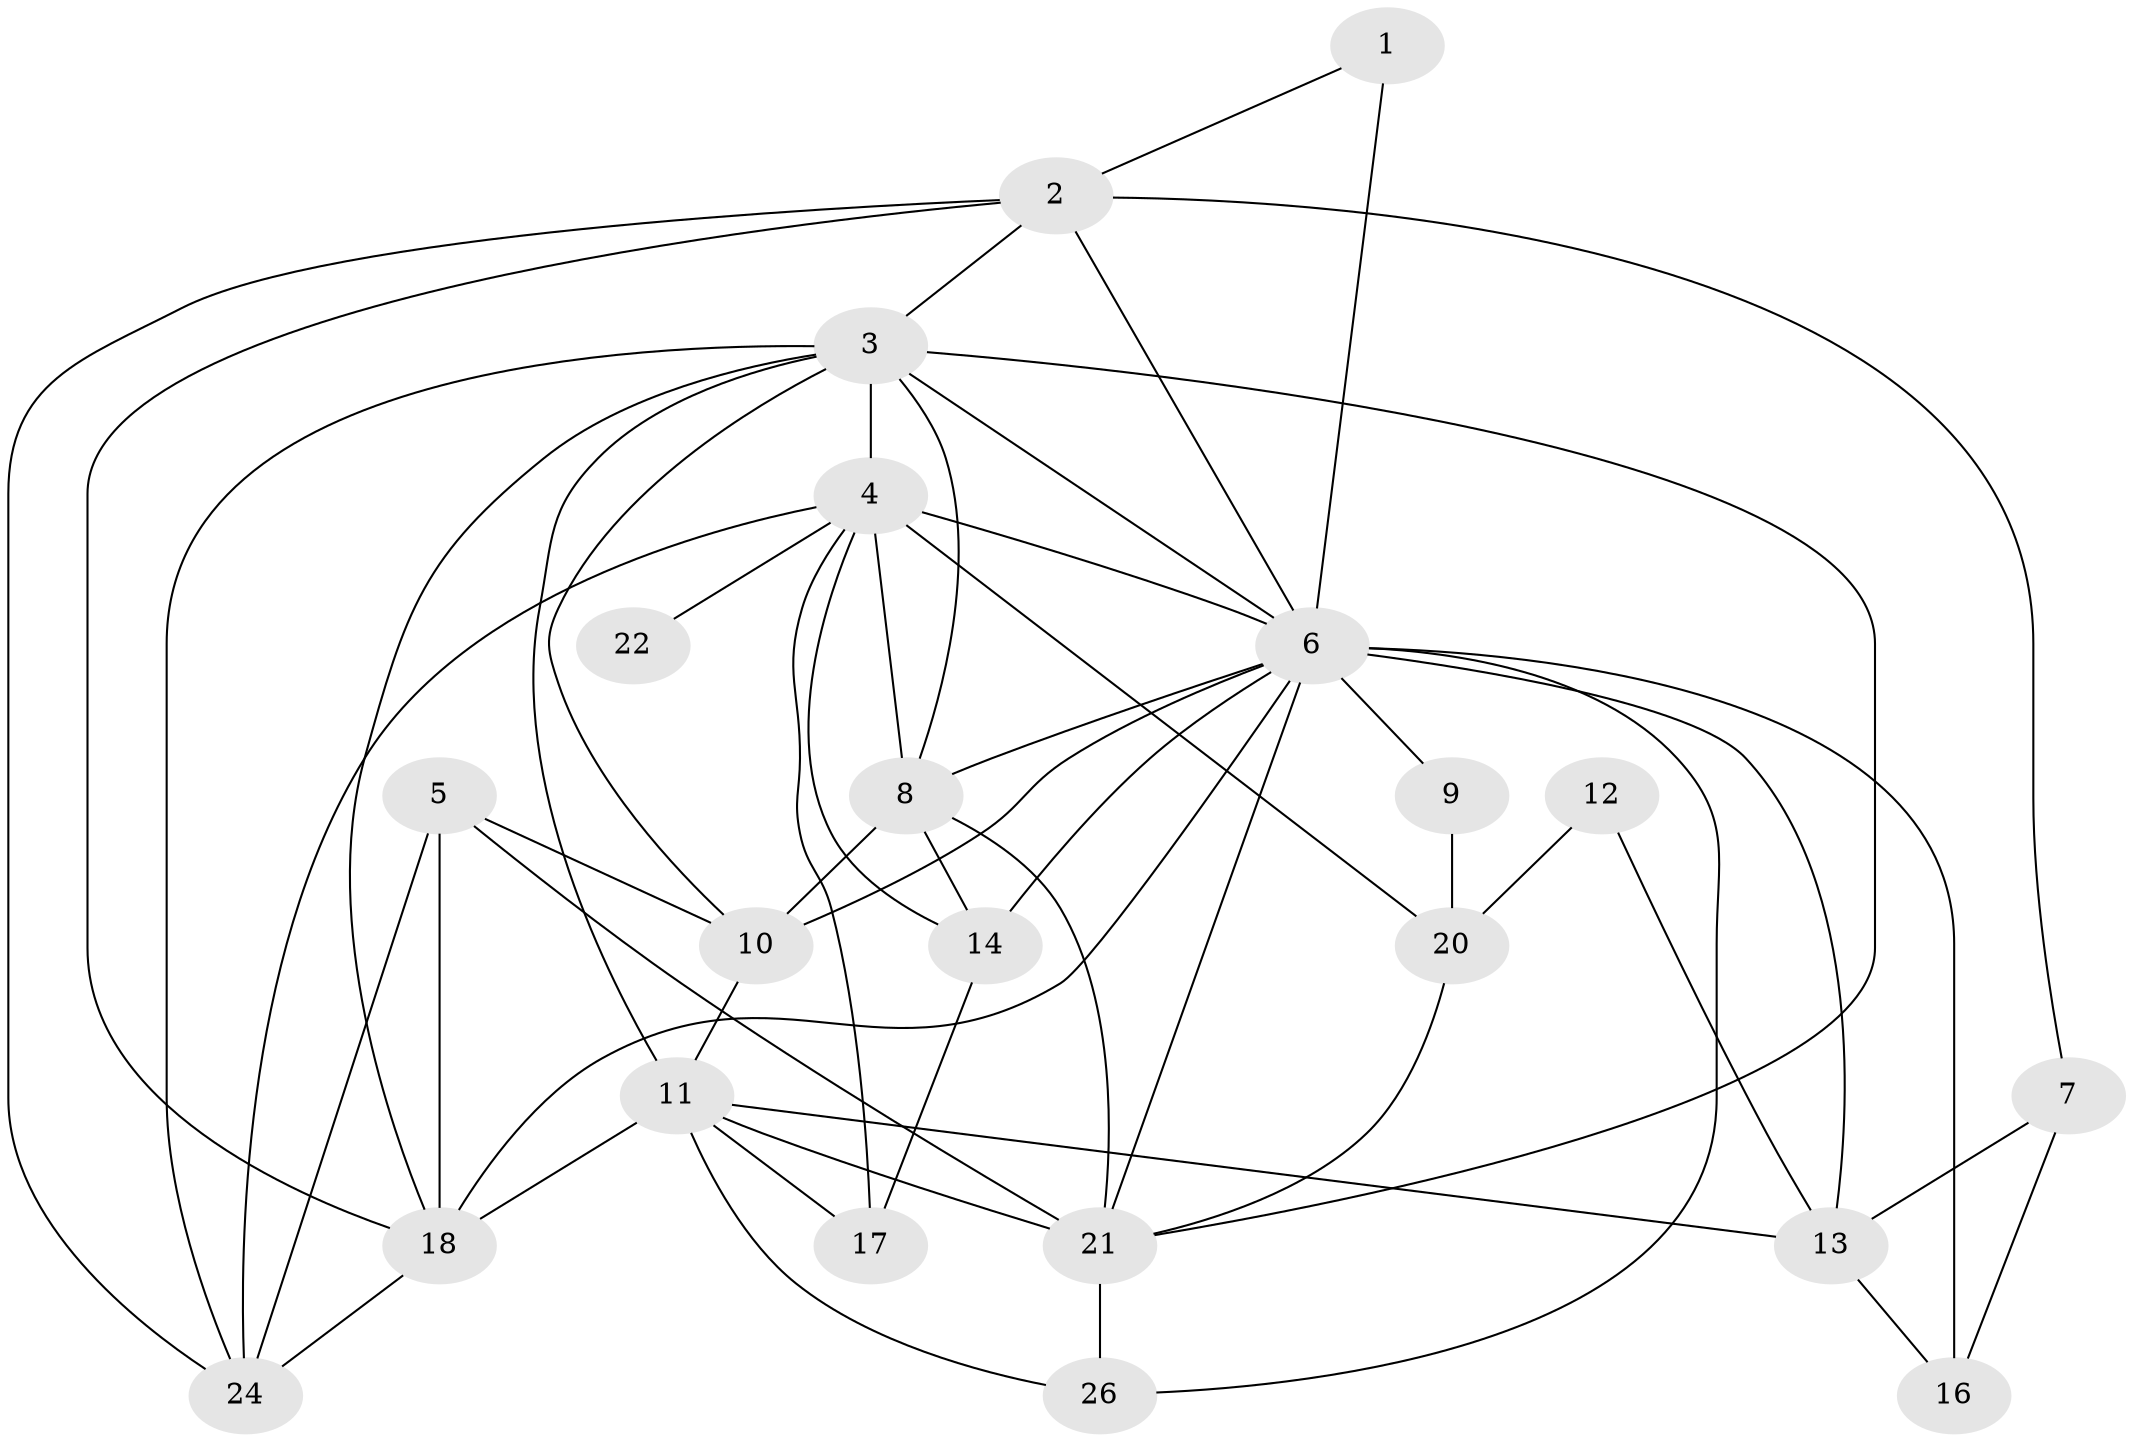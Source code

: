 // original degree distribution, {1: 0.08235294117647059, 5: 0.1411764705882353, 4: 0.2235294117647059, 2: 0.2, 3: 0.2235294117647059, 7: 0.023529411764705882, 0: 0.047058823529411764, 6: 0.058823529411764705}
// Generated by graph-tools (version 1.1) at 2025/48/03/04/25 22:48:17]
// undirected, 22 vertices, 54 edges
graph export_dot {
  node [color=gray90,style=filled];
  1;
  2;
  3;
  4;
  5;
  6;
  7;
  8;
  9;
  10;
  11;
  12;
  13;
  14;
  16;
  17;
  18;
  20;
  21;
  22;
  24;
  26;
  1 -- 2 [weight=1.0];
  1 -- 6 [weight=1.0];
  2 -- 3 [weight=2.0];
  2 -- 6 [weight=2.0];
  2 -- 7 [weight=1.0];
  2 -- 18 [weight=1.0];
  2 -- 24 [weight=1.0];
  3 -- 4 [weight=1.0];
  3 -- 6 [weight=2.0];
  3 -- 8 [weight=2.0];
  3 -- 10 [weight=1.0];
  3 -- 11 [weight=1.0];
  3 -- 18 [weight=1.0];
  3 -- 21 [weight=1.0];
  3 -- 24 [weight=4.0];
  4 -- 6 [weight=3.0];
  4 -- 8 [weight=2.0];
  4 -- 14 [weight=1.0];
  4 -- 17 [weight=1.0];
  4 -- 20 [weight=1.0];
  4 -- 22 [weight=1.0];
  4 -- 24 [weight=2.0];
  5 -- 10 [weight=1.0];
  5 -- 18 [weight=1.0];
  5 -- 21 [weight=2.0];
  5 -- 24 [weight=1.0];
  6 -- 8 [weight=1.0];
  6 -- 9 [weight=2.0];
  6 -- 10 [weight=3.0];
  6 -- 13 [weight=3.0];
  6 -- 14 [weight=1.0];
  6 -- 16 [weight=1.0];
  6 -- 18 [weight=1.0];
  6 -- 21 [weight=2.0];
  6 -- 26 [weight=1.0];
  7 -- 13 [weight=1.0];
  7 -- 16 [weight=2.0];
  8 -- 10 [weight=1.0];
  8 -- 14 [weight=1.0];
  8 -- 21 [weight=1.0];
  9 -- 20 [weight=1.0];
  10 -- 11 [weight=1.0];
  11 -- 13 [weight=1.0];
  11 -- 17 [weight=1.0];
  11 -- 18 [weight=1.0];
  11 -- 21 [weight=3.0];
  11 -- 26 [weight=1.0];
  12 -- 13 [weight=1.0];
  12 -- 20 [weight=1.0];
  13 -- 16 [weight=2.0];
  14 -- 17 [weight=1.0];
  18 -- 24 [weight=3.0];
  20 -- 21 [weight=1.0];
  21 -- 26 [weight=1.0];
}
